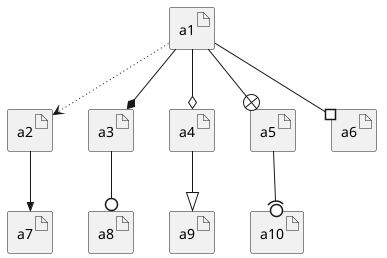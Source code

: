 @startuml
artifact a1
artifact a2
artifact a3
artifact a4
artifact a5
artifact a6
artifact a7
artifact a8
artifact a9
artifact a10

a1 ~~> a2
a1 --* a3
a1 --o a4
a1 --+ a5
a1 --# a6
a2 -->> a7
a3 --0 a8
a4 --^ a9
a5 --(0 a10
@enduml